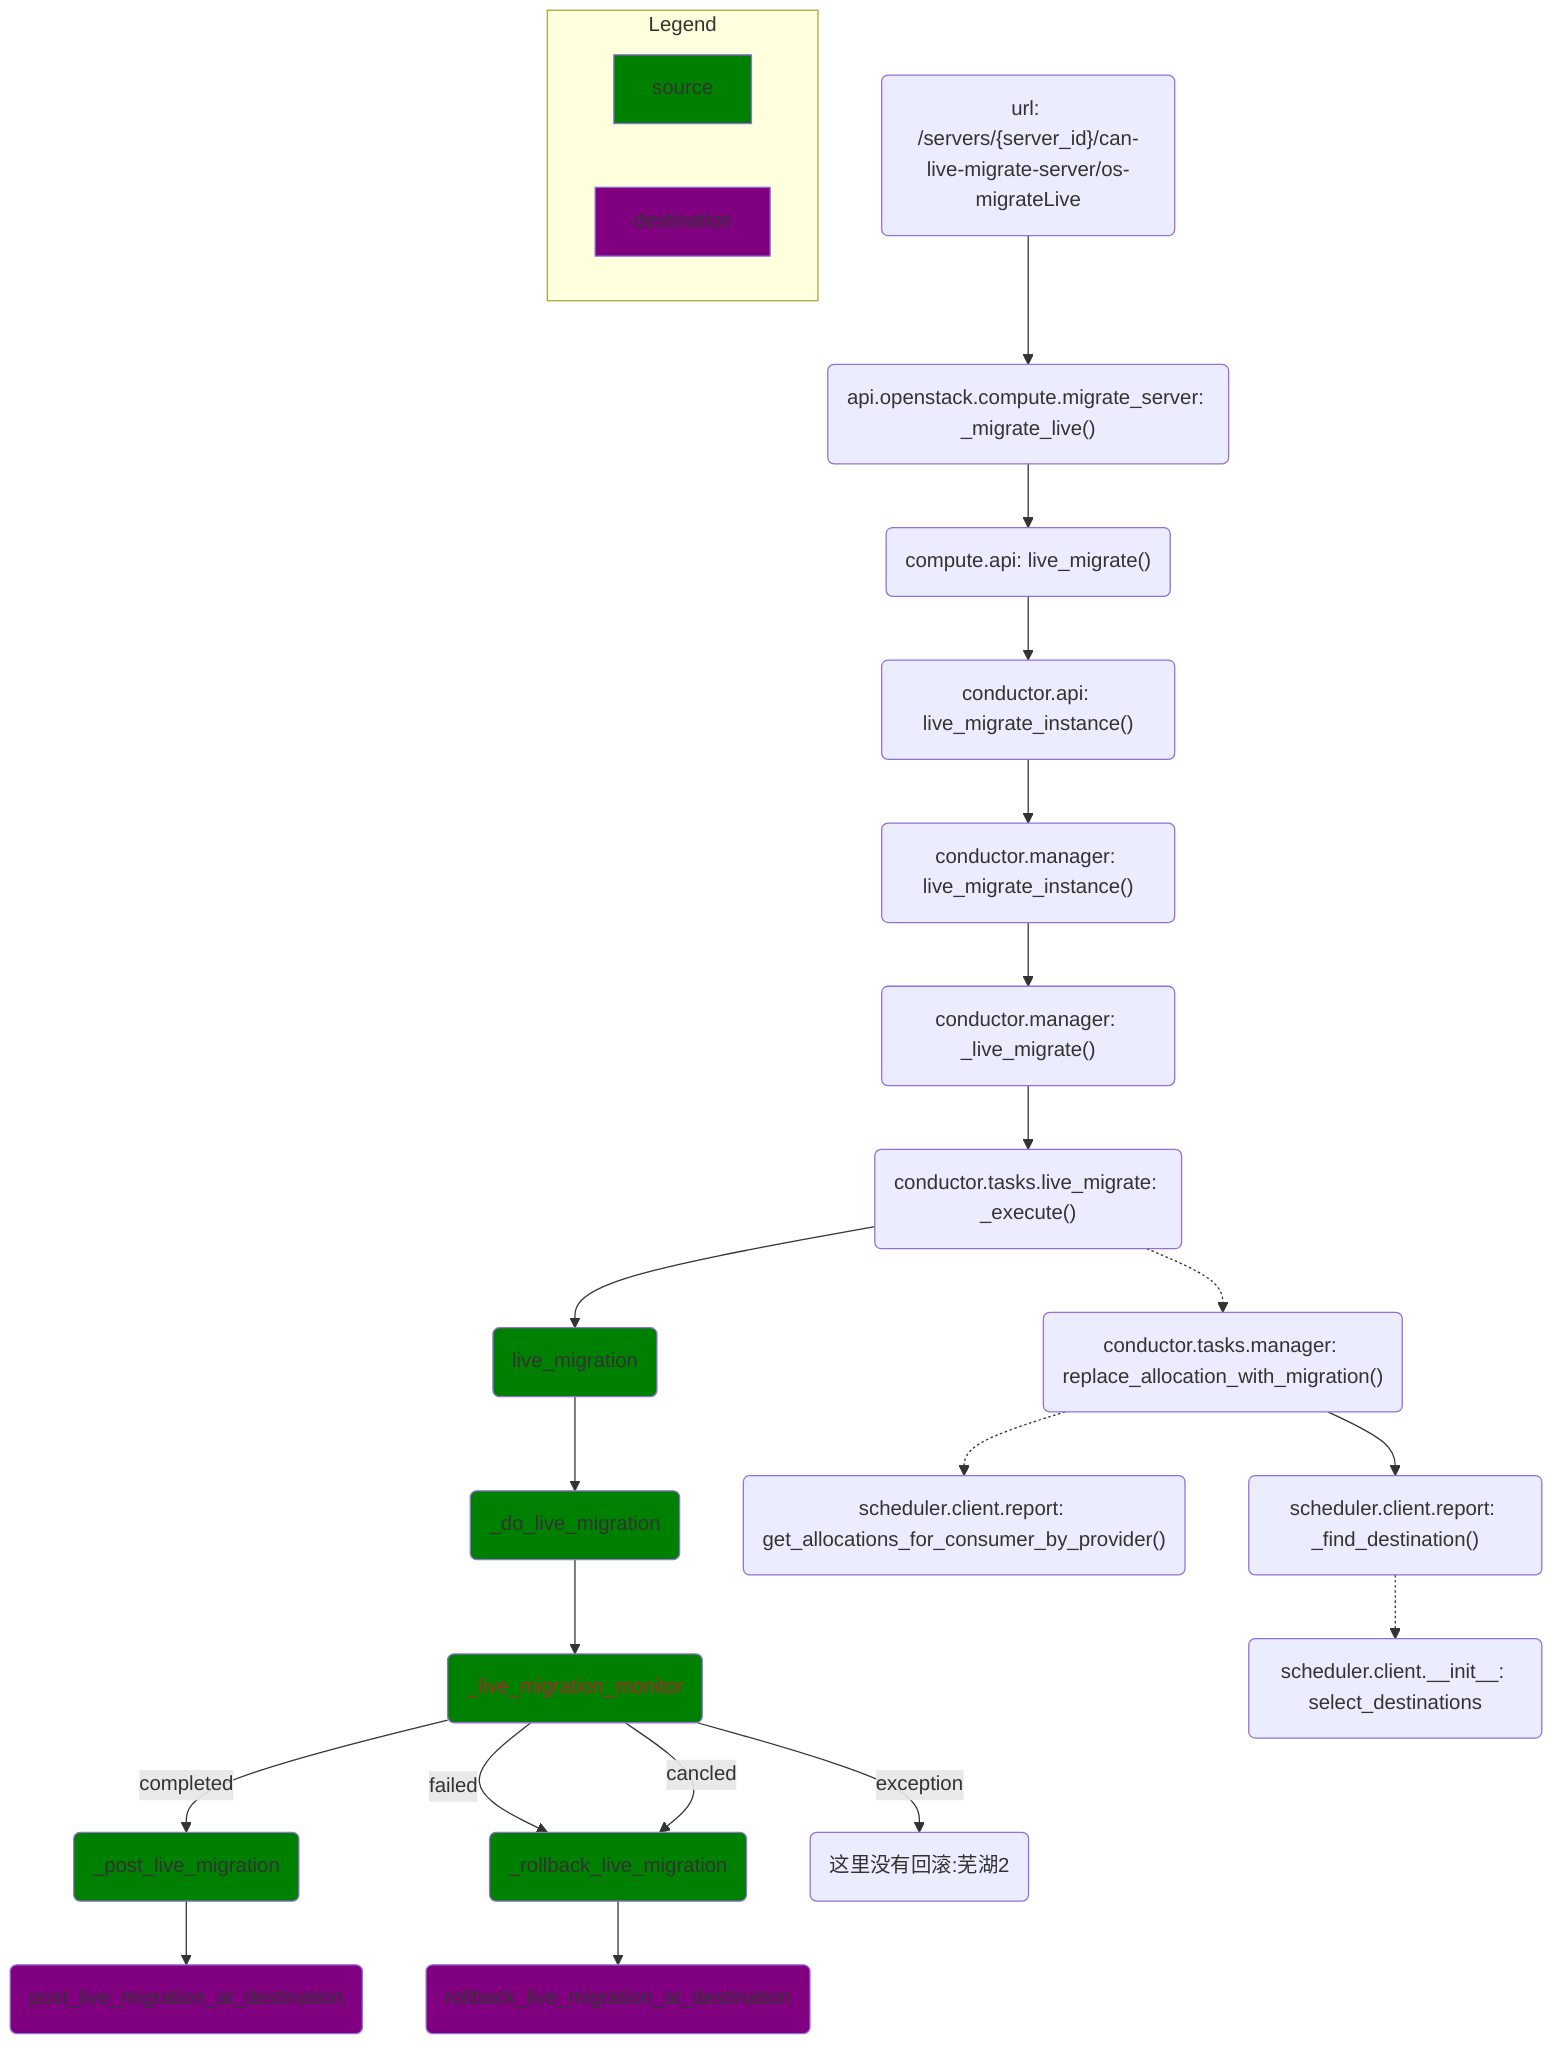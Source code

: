 graph TD
    subgraph Legend
    %% nova/compute/manager.py
    %% nova/virt/libvirt/driver.py
        source[source]
        style source fill: green
        destination[destination]
        style destination fill: purple
    end

    live_migration(live_migration)
    style live_migration fill: green
    do_migration(_do_live_migration)
    style do_migration fill: green
    monitor(_live_migration_monitor)
    style monitor fill: green, color: brown
    post(_post_live_migration)
    style post fill: green
    rollback(_rollback_live_migration)
    style rollback fill: green
    exception(这里没有回滚:芜湖2)
    post_destination(post_live_migration_at_destination)
    style post_destination fill: purple
    rollback_destination(rollback_live_migration_at_destination)
    style rollback_destination fill: purple
    url("url: /servers/{server_id}/can-live-migrate-server/os-migrateLive")
    controller("api.openstack.compute.migrate_server: _migrate_live()")
    nova_live_migrate("compute.api: live_migrate()")
    conductor.api_live_migrate_instance("conductor.api: live_migrate_instance()")
    conductor.manager_live_migrate_instance("conductor.manager: live_migrate_instance()")
    conductor.manager_live_migrate("conductor.manager: _live_migrate()")
    conductor.tasks.live_migrate__execute("conductor.tasks.live_migrate: _execute()")

    url --> controller
    controller --> nova_live_migrate
    nova_live_migrate --> conductor.api_live_migrate_instance
    conductor.api_live_migrate_instance --> conductor.manager_live_migrate_instance
    conductor.manager_live_migrate_instance --> conductor.manager_live_migrate
    conductor.manager_live_migrate --> conductor.tasks.live_migrate__execute

    conductor.tasks.manager.place_allocation_with_migration("conductor.tasks.manager: replace_allocation_with_migration()")
    scheduler.client.report_get_allocations_for_consumer_by_provider("scheduler.client.report: get_allocations_for_consumer_by_provider()")
    scheduler.client.report__find_destination("scheduler.client.report: _find_destination()")
    scheduler.client.__init___select_destinations("scheduler.client.__init__: select_destinations")

    conductor.tasks.live_migrate__execute -.-> conductor.tasks.manager.place_allocation_with_migration
    conductor.tasks.manager.place_allocation_with_migration -.-> scheduler.client.report_get_allocations_for_consumer_by_provider
    conductor.tasks.manager.place_allocation_with_migration --> scheduler.client.report__find_destination
    scheduler.client.report__find_destination -.-> scheduler.client.__init___select_destinations


    conductor.tasks.live_migrate__execute --> live_migration






    live_migration --> do_migration
    do_migration --> monitor
    monitor -->|completed| post
    monitor -->|failed| rollback
    monitor -->|cancled| rollback
    monitor -->|exception| exception
    post --> post_destination
    rollback --> rollback_destination